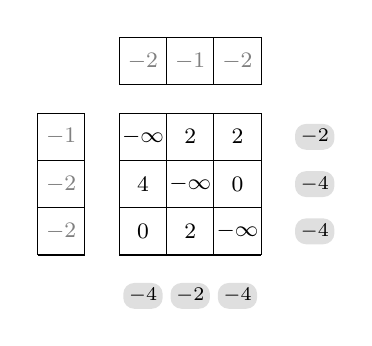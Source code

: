 \begin{tikzpicture}[node distance=.1cm and .1cm]
	\begin{scope}[local bounding box=components]
		% Constraint table
		\node (table) {
			\begin{tikzpicture}[scale=.6]
				\draw[step=1,black,thin] (0,0) grid (3,3);
				\node[anchor=center] at ( .5, .5) {\footnotesize\(0\)};
				\node[anchor=center] at ( .5,1.5) {\footnotesize\(4\)};
				\node[anchor=center] at ( .5,2.5) {\footnotesize\(-\infty\)};
				\node[anchor=center] at (1.5, .5) {\footnotesize\(2\)};
				\node[anchor=center] at (1.5,1.5) {\footnotesize\(-\infty\)};
				\node[anchor=center] at (1.5,2.5) {\footnotesize\(2\)};
				\node[anchor=center] at (2.5, .5) {\footnotesize\(-\infty\)};
				\node[anchor=center] at (2.5,1.5) {\footnotesize\(0\)};
				\node[anchor=center] at (2.5,2.5) {\footnotesize\(2\)};
			\end{tikzpicture}
		};
		% Upper variable
		\node[above=of table] (upper-var) {
			\begin{tikzpicture}[scale=.6]
				\draw[step=1,black,thin] (0,0) grid (3,1);
				\node[anchor=center] at ( .5,.5)
					{\textcolor{gray}{\footnotesize\(-2\)}};
				\node[anchor=center] at (1.5,.5)
					{\textcolor{gray}{\footnotesize\(-1\)}};
				\node[anchor=center] at (2.5,.5)
					{\textcolor{gray}{\footnotesize\(-2\)}};
			\end{tikzpicture}
		};
		% Left variable
		\node[left=of table] (left-var) {
			\begin{tikzpicture}[scale=.6]
				\draw[step=1,black,thin] (0,0) grid (1,3);
				\node[anchor=center] at (.5, .5)
					{\textcolor{gray}{\footnotesize\(-2\)}};
				\node[anchor=center] at (.5,1.5)
					{\textcolor{gray}{\footnotesize\(-2\)}};
				\node[anchor=center] at (.5,2.5)
					{\textcolor{gray}{\footnotesize\(-1\)}};
			\end{tikzpicture}
		};
		% Move out, upper
		\node[below=of table] (upper-move) {
			\begin{tikzpicture}[scale=.6,every node/.style={rectangle,rounded corners,fill=gray!25,inner sep=2pt}]
				\node[anchor=center] at ( .5,.5)
					{{\scriptsize\(-4\)}};
				\node[anchor=center] at (1.5,.5)
					{{\scriptsize\(-2\)}};
				\node[anchor=center] at (2.5,.5)
					{{\scriptsize\(-4\)}};
			\end{tikzpicture}
		};
		% Move out, left
		\node[right=of table] (left-move) {
			\begin{tikzpicture}[scale=.6,every node/.style={rectangle,rounded corners,fill=gray!25,inner sep=2pt}]
				\node[anchor=center] at (.5, .5)
					{{\scriptsize\(-4\)}};
				\node[anchor=center] at (.5,1.5)
					{{\scriptsize\(-4\)}};
				\node[anchor=center] at (.5,2.5)
					{{\scriptsize\(-2\)}};
			\end{tikzpicture}
		};
	\end{scope}
\end{tikzpicture}
